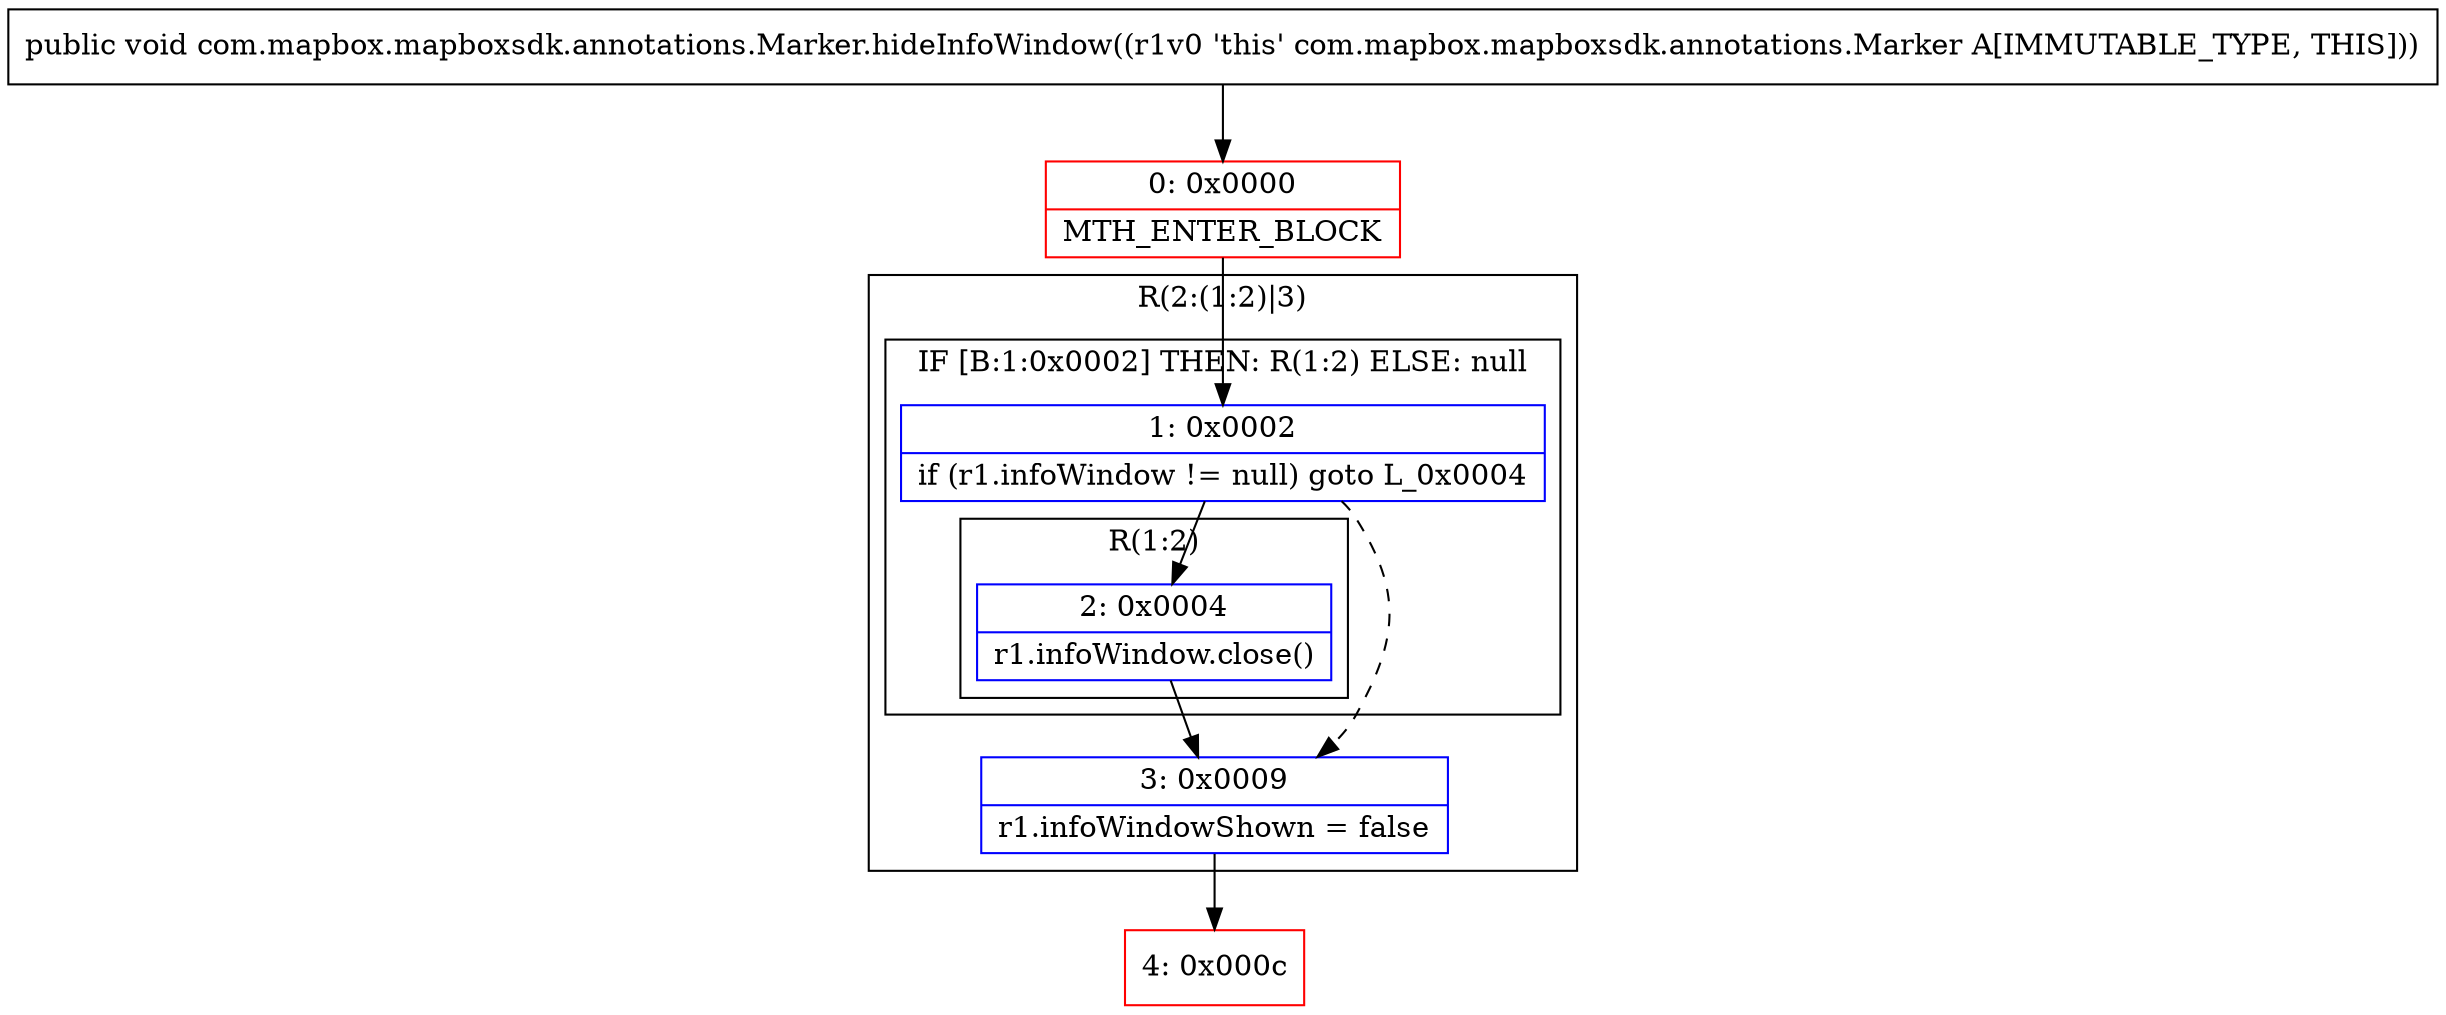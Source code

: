 digraph "CFG forcom.mapbox.mapboxsdk.annotations.Marker.hideInfoWindow()V" {
subgraph cluster_Region_178686516 {
label = "R(2:(1:2)|3)";
node [shape=record,color=blue];
subgraph cluster_IfRegion_1168039171 {
label = "IF [B:1:0x0002] THEN: R(1:2) ELSE: null";
node [shape=record,color=blue];
Node_1 [shape=record,label="{1\:\ 0x0002|if (r1.infoWindow != null) goto L_0x0004\l}"];
subgraph cluster_Region_2026642072 {
label = "R(1:2)";
node [shape=record,color=blue];
Node_2 [shape=record,label="{2\:\ 0x0004|r1.infoWindow.close()\l}"];
}
}
Node_3 [shape=record,label="{3\:\ 0x0009|r1.infoWindowShown = false\l}"];
}
Node_0 [shape=record,color=red,label="{0\:\ 0x0000|MTH_ENTER_BLOCK\l}"];
Node_4 [shape=record,color=red,label="{4\:\ 0x000c}"];
MethodNode[shape=record,label="{public void com.mapbox.mapboxsdk.annotations.Marker.hideInfoWindow((r1v0 'this' com.mapbox.mapboxsdk.annotations.Marker A[IMMUTABLE_TYPE, THIS])) }"];
MethodNode -> Node_0;
Node_1 -> Node_2;
Node_1 -> Node_3[style=dashed];
Node_2 -> Node_3;
Node_3 -> Node_4;
Node_0 -> Node_1;
}

